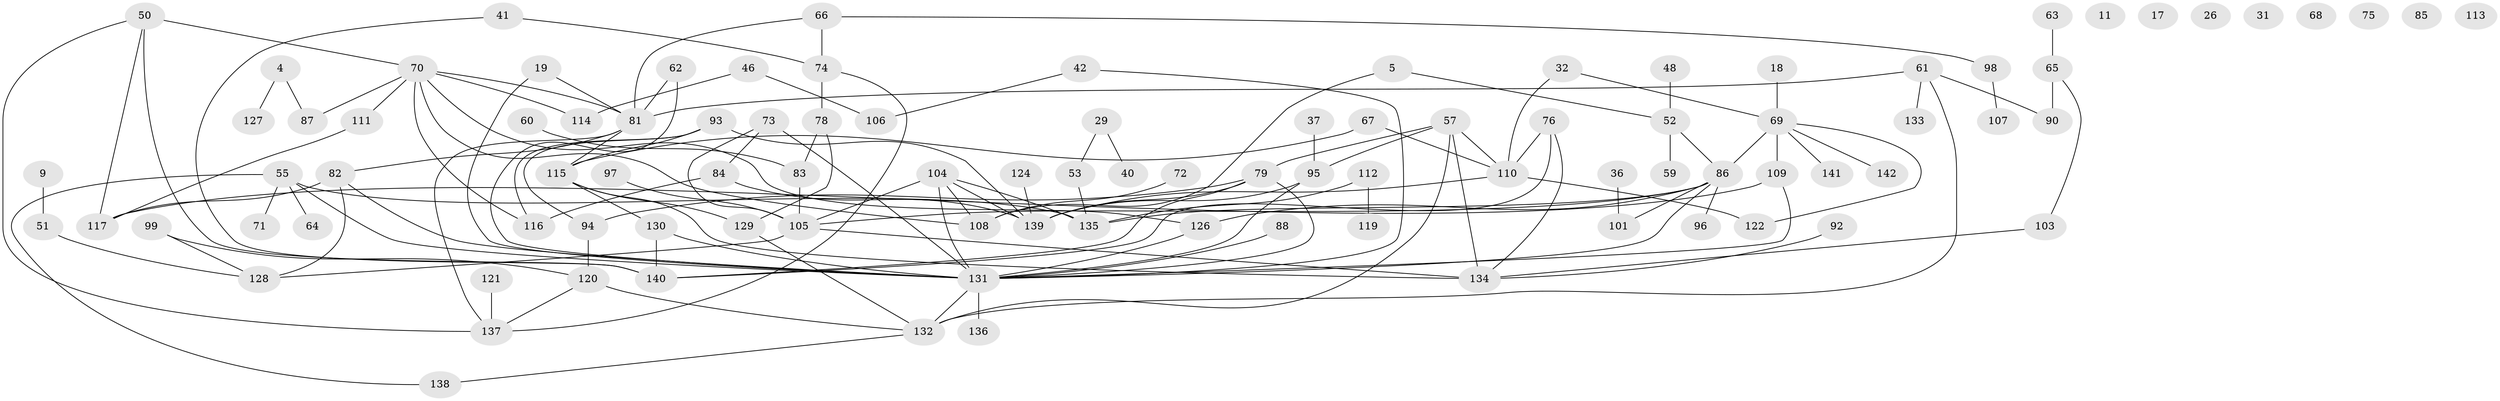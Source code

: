 // original degree distribution, {2: 0.2605633802816901, 3: 0.2112676056338028, 1: 0.19014084507042253, 5: 0.04225352112676056, 0: 0.056338028169014086, 4: 0.16901408450704225, 7: 0.02112676056338028, 6: 0.028169014084507043, 8: 0.02112676056338028}
// Generated by graph-tools (version 1.1) at 2025/42/03/04/25 21:42:32]
// undirected, 99 vertices, 138 edges
graph export_dot {
graph [start="1"]
  node [color=gray90,style=filled];
  4;
  5;
  9;
  11;
  17;
  18;
  19;
  26;
  29;
  31;
  32;
  36;
  37;
  40;
  41;
  42;
  46 [super="+39"];
  48;
  50;
  51;
  52;
  53 [super="+16"];
  55 [super="+23"];
  57;
  59;
  60;
  61;
  62;
  63;
  64;
  65;
  66 [super="+2"];
  67;
  68;
  69;
  70;
  71;
  72;
  73;
  74;
  75;
  76;
  78;
  79 [super="+22"];
  81 [super="+45"];
  82;
  83 [super="+15"];
  84 [super="+43"];
  85;
  86 [super="+30"];
  87;
  88;
  90 [super="+47"];
  92;
  93 [super="+56"];
  94;
  95;
  96;
  97;
  98;
  99 [super="+49"];
  101;
  103;
  104 [super="+10+80"];
  105 [super="+24+77"];
  106;
  107;
  108;
  109;
  110 [super="+100+3"];
  111;
  112;
  113;
  114;
  115;
  116;
  117 [super="+25"];
  119;
  120 [super="+38"];
  121;
  122 [super="+8"];
  124;
  126;
  127;
  128;
  129;
  130;
  131 [super="+54+125"];
  132 [super="+14"];
  133;
  134 [super="+33+118"];
  135 [super="+27"];
  136 [super="+7+58"];
  137 [super="+44"];
  138;
  139 [super="+102"];
  140 [super="+6"];
  141;
  142;
  4 -- 87;
  4 -- 127;
  5 -- 52;
  5 -- 108;
  9 -- 51;
  18 -- 69;
  19 -- 81;
  19 -- 131;
  29 -- 40;
  29 -- 53;
  32 -- 69;
  32 -- 110;
  36 -- 101;
  37 -- 95;
  41 -- 74;
  41 -- 140;
  42 -- 106;
  42 -- 131;
  46 -- 106;
  46 -- 114;
  48 -- 52;
  50 -- 70;
  50 -- 117;
  50 -- 140;
  50 -- 137;
  51 -- 128;
  52 -- 59;
  52 -- 86;
  53 -- 135;
  55 -- 71;
  55 -- 138;
  55 -- 64;
  55 -- 131;
  55 -- 135;
  57 -- 95;
  57 -- 132 [weight=2];
  57 -- 134;
  57 -- 110;
  57 -- 79;
  60 -- 83;
  61 -- 81;
  61 -- 90;
  61 -- 132;
  61 -- 133;
  62 -- 81;
  62 -- 131;
  63 -- 65;
  65 -- 90 [weight=2];
  65 -- 103;
  66 -- 98;
  66 -- 74;
  66 -- 81;
  67 -- 115;
  67 -- 110;
  69 -- 86 [weight=2];
  69 -- 109;
  69 -- 122;
  69 -- 141;
  69 -- 142;
  70 -- 87;
  70 -- 108;
  70 -- 111;
  70 -- 114;
  70 -- 116;
  70 -- 126;
  70 -- 81;
  72 -- 108;
  73 -- 84;
  73 -- 105;
  73 -- 131;
  74 -- 78;
  74 -- 137;
  76 -- 140;
  76 -- 110;
  76 -- 134;
  78 -- 129;
  78 -- 83;
  79 -- 140;
  79 -- 139;
  79 -- 94;
  79 -- 131;
  81 -- 82;
  81 -- 115;
  81 -- 137;
  82 -- 117;
  82 -- 128;
  82 -- 131;
  83 -- 105 [weight=2];
  84 -- 139;
  84 -- 116;
  86 -- 96 [weight=2];
  86 -- 105;
  86 -- 101;
  86 -- 135;
  86 -- 126;
  86 -- 131;
  88 -- 131;
  92 -- 134;
  93 -- 94;
  93 -- 115 [weight=2];
  93 -- 116;
  93 -- 139;
  94 -- 120 [weight=2];
  95 -- 139;
  95 -- 131;
  97 -- 105;
  98 -- 107;
  99 -- 128;
  99 -- 120;
  103 -- 134;
  104 -- 139;
  104 -- 108;
  104 -- 105;
  104 -- 135;
  104 -- 131 [weight=2];
  105 -- 128;
  105 -- 134;
  109 -- 117;
  109 -- 131;
  110 -- 122;
  110 -- 139 [weight=2];
  111 -- 117;
  112 -- 119;
  112 -- 135;
  115 -- 129;
  115 -- 130;
  115 -- 134 [weight=2];
  120 -- 132;
  120 -- 137;
  121 -- 137;
  124 -- 139;
  126 -- 131;
  129 -- 132;
  130 -- 140;
  130 -- 131;
  131 -- 136 [weight=3];
  131 -- 132;
  132 -- 138;
}
